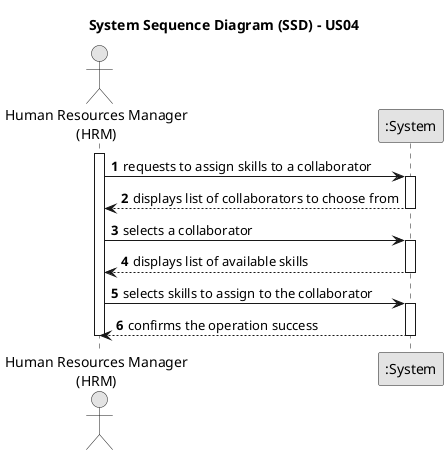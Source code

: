 @startuml
skinparam monochrome true
skinparam packageStyle rectangle
skinparam shadowing false

title System Sequence Diagram (SSD) - US04

autonumber

actor "Human Resources Manager\n(HRM)" as HRM
participant ":System" as System

activate HRM

    HRM -> System : requests to assign skills to a collaborator
    activate System

        System --> HRM : displays list of collaborators to choose from
    deactivate System

    HRM -> System : selects a collaborator
    activate System

        System --> HRM : displays list of available skills
    deactivate System

    HRM -> System : selects skills to assign to the collaborator
    activate System

        System --> HRM : confirms the operation success
    deactivate System

deactivate HRM
@enduml
